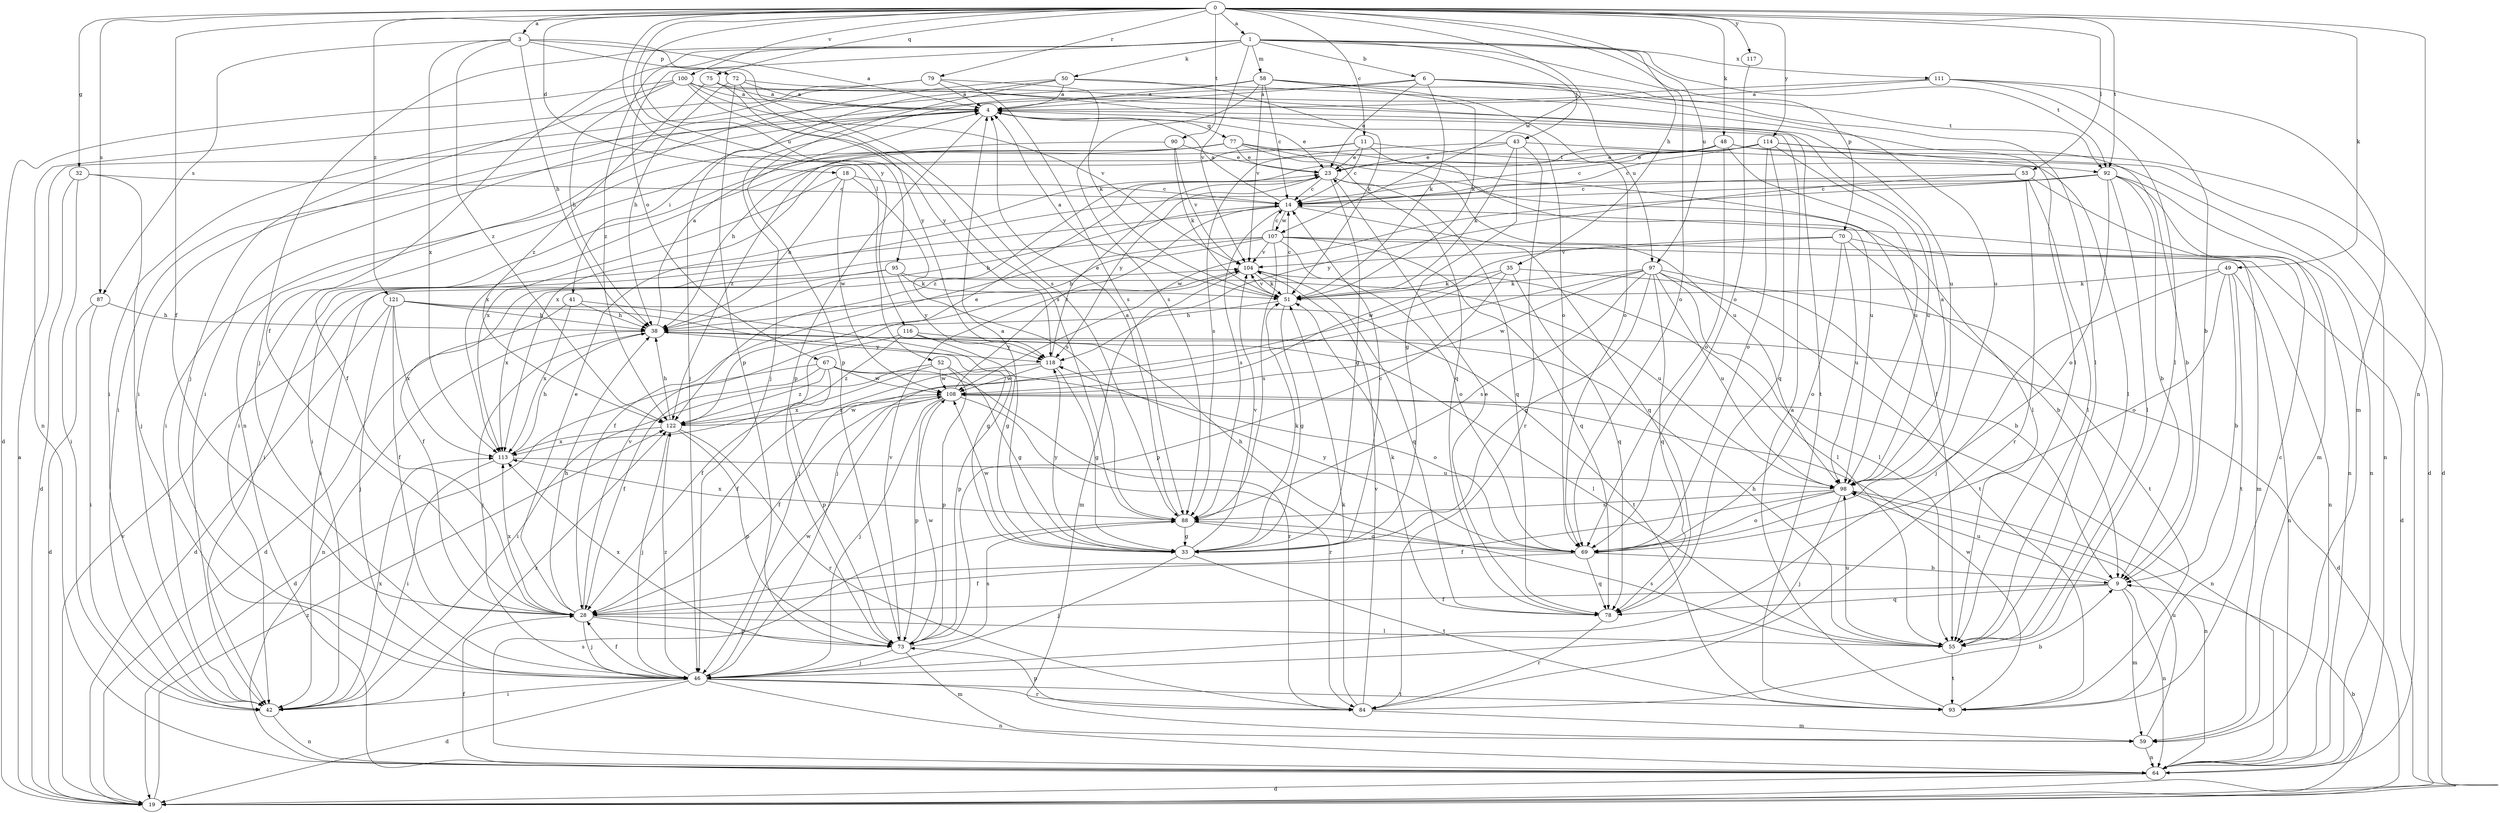 strict digraph  {
0;
1;
3;
4;
6;
9;
11;
14;
18;
19;
23;
28;
32;
33;
35;
38;
41;
42;
43;
46;
48;
49;
50;
51;
52;
53;
55;
58;
59;
64;
67;
69;
70;
72;
73;
75;
77;
78;
79;
84;
87;
88;
90;
92;
93;
95;
97;
98;
100;
104;
107;
108;
111;
113;
114;
116;
117;
118;
121;
122;
0 -> 1  [label=a];
0 -> 3  [label=a];
0 -> 11  [label=c];
0 -> 18  [label=d];
0 -> 28  [label=f];
0 -> 32  [label=g];
0 -> 35  [label=h];
0 -> 48  [label=k];
0 -> 49  [label=k];
0 -> 52  [label=l];
0 -> 53  [label=l];
0 -> 64  [label=n];
0 -> 75  [label=q];
0 -> 79  [label=r];
0 -> 87  [label=s];
0 -> 90  [label=t];
0 -> 92  [label=t];
0 -> 95  [label=u];
0 -> 97  [label=u];
0 -> 100  [label=v];
0 -> 107  [label=w];
0 -> 114  [label=y];
0 -> 116  [label=y];
0 -> 117  [label=y];
0 -> 121  [label=z];
1 -> 6  [label=b];
1 -> 28  [label=f];
1 -> 43  [label=j];
1 -> 46  [label=j];
1 -> 50  [label=k];
1 -> 58  [label=m];
1 -> 67  [label=o];
1 -> 69  [label=o];
1 -> 70  [label=p];
1 -> 92  [label=t];
1 -> 104  [label=v];
1 -> 111  [label=x];
1 -> 122  [label=z];
3 -> 4  [label=a];
3 -> 38  [label=h];
3 -> 72  [label=p];
3 -> 87  [label=s];
3 -> 88  [label=s];
3 -> 113  [label=x];
3 -> 122  [label=z];
4 -> 23  [label=e];
4 -> 41  [label=i];
4 -> 42  [label=i];
4 -> 73  [label=p];
4 -> 77  [label=q];
6 -> 4  [label=a];
6 -> 23  [label=e];
6 -> 46  [label=j];
6 -> 51  [label=k];
6 -> 55  [label=l];
6 -> 92  [label=t];
6 -> 97  [label=u];
9 -> 28  [label=f];
9 -> 59  [label=m];
9 -> 64  [label=n];
9 -> 78  [label=q];
9 -> 98  [label=u];
11 -> 14  [label=c];
11 -> 23  [label=e];
11 -> 42  [label=i];
11 -> 92  [label=t];
11 -> 98  [label=u];
11 -> 113  [label=x];
14 -> 4  [label=a];
14 -> 38  [label=h];
14 -> 42  [label=i];
14 -> 78  [label=q];
14 -> 88  [label=s];
14 -> 107  [label=w];
18 -> 14  [label=c];
18 -> 38  [label=h];
18 -> 88  [label=s];
18 -> 108  [label=w];
18 -> 113  [label=x];
19 -> 4  [label=a];
19 -> 9  [label=b];
19 -> 104  [label=v];
19 -> 122  [label=z];
23 -> 14  [label=c];
23 -> 33  [label=g];
23 -> 55  [label=l];
23 -> 78  [label=q];
23 -> 118  [label=y];
28 -> 23  [label=e];
28 -> 38  [label=h];
28 -> 46  [label=j];
28 -> 55  [label=l];
28 -> 73  [label=p];
28 -> 104  [label=v];
28 -> 113  [label=x];
32 -> 14  [label=c];
32 -> 19  [label=d];
32 -> 42  [label=i];
32 -> 46  [label=j];
33 -> 4  [label=a];
33 -> 14  [label=c];
33 -> 46  [label=j];
33 -> 51  [label=k];
33 -> 93  [label=t];
33 -> 104  [label=v];
33 -> 108  [label=w];
33 -> 118  [label=y];
35 -> 46  [label=j];
35 -> 51  [label=k];
35 -> 73  [label=p];
35 -> 78  [label=q];
35 -> 93  [label=t];
38 -> 4  [label=a];
38 -> 46  [label=j];
38 -> 55  [label=l];
38 -> 64  [label=n];
38 -> 118  [label=y];
41 -> 19  [label=d];
41 -> 33  [label=g];
41 -> 38  [label=h];
41 -> 113  [label=x];
42 -> 64  [label=n];
42 -> 113  [label=x];
42 -> 122  [label=z];
43 -> 19  [label=d];
43 -> 23  [label=e];
43 -> 33  [label=g];
43 -> 51  [label=k];
43 -> 84  [label=r];
43 -> 88  [label=s];
46 -> 19  [label=d];
46 -> 28  [label=f];
46 -> 42  [label=i];
46 -> 64  [label=n];
46 -> 84  [label=r];
46 -> 93  [label=t];
46 -> 108  [label=w];
46 -> 122  [label=z];
48 -> 14  [label=c];
48 -> 19  [label=d];
48 -> 23  [label=e];
48 -> 64  [label=n];
48 -> 69  [label=o];
48 -> 98  [label=u];
48 -> 122  [label=z];
49 -> 9  [label=b];
49 -> 46  [label=j];
49 -> 51  [label=k];
49 -> 64  [label=n];
49 -> 69  [label=o];
49 -> 93  [label=t];
50 -> 4  [label=a];
50 -> 46  [label=j];
50 -> 51  [label=k];
50 -> 55  [label=l];
50 -> 64  [label=n];
50 -> 73  [label=p];
51 -> 4  [label=a];
51 -> 14  [label=c];
51 -> 33  [label=g];
51 -> 38  [label=h];
51 -> 104  [label=v];
52 -> 33  [label=g];
52 -> 42  [label=i];
52 -> 73  [label=p];
52 -> 108  [label=w];
52 -> 113  [label=x];
53 -> 14  [label=c];
53 -> 55  [label=l];
53 -> 64  [label=n];
53 -> 84  [label=r];
53 -> 118  [label=y];
55 -> 38  [label=h];
55 -> 88  [label=s];
55 -> 93  [label=t];
55 -> 98  [label=u];
58 -> 4  [label=a];
58 -> 14  [label=c];
58 -> 42  [label=i];
58 -> 51  [label=k];
58 -> 69  [label=o];
58 -> 88  [label=s];
58 -> 98  [label=u];
58 -> 104  [label=v];
59 -> 64  [label=n];
59 -> 98  [label=u];
64 -> 19  [label=d];
64 -> 28  [label=f];
64 -> 88  [label=s];
67 -> 19  [label=d];
67 -> 28  [label=f];
67 -> 69  [label=o];
67 -> 73  [label=p];
67 -> 84  [label=r];
67 -> 108  [label=w];
67 -> 122  [label=z];
69 -> 9  [label=b];
69 -> 28  [label=f];
69 -> 38  [label=h];
69 -> 78  [label=q];
69 -> 118  [label=y];
70 -> 9  [label=b];
70 -> 59  [label=m];
70 -> 69  [label=o];
70 -> 98  [label=u];
70 -> 104  [label=v];
70 -> 108  [label=w];
72 -> 4  [label=a];
72 -> 38  [label=h];
72 -> 73  [label=p];
72 -> 88  [label=s];
72 -> 93  [label=t];
73 -> 46  [label=j];
73 -> 59  [label=m];
73 -> 88  [label=s];
73 -> 104  [label=v];
73 -> 108  [label=w];
73 -> 113  [label=x];
75 -> 4  [label=a];
75 -> 69  [label=o];
75 -> 118  [label=y];
75 -> 122  [label=z];
77 -> 23  [label=e];
77 -> 28  [label=f];
77 -> 38  [label=h];
77 -> 42  [label=i];
77 -> 55  [label=l];
77 -> 78  [label=q];
77 -> 98  [label=u];
78 -> 23  [label=e];
78 -> 51  [label=k];
78 -> 84  [label=r];
79 -> 4  [label=a];
79 -> 42  [label=i];
79 -> 51  [label=k];
79 -> 64  [label=n];
79 -> 88  [label=s];
84 -> 9  [label=b];
84 -> 51  [label=k];
84 -> 59  [label=m];
84 -> 73  [label=p];
84 -> 104  [label=v];
87 -> 19  [label=d];
87 -> 38  [label=h];
87 -> 42  [label=i];
88 -> 4  [label=a];
88 -> 33  [label=g];
88 -> 69  [label=o];
88 -> 113  [label=x];
90 -> 23  [label=e];
90 -> 51  [label=k];
90 -> 104  [label=v];
90 -> 122  [label=z];
92 -> 9  [label=b];
92 -> 14  [label=c];
92 -> 42  [label=i];
92 -> 55  [label=l];
92 -> 59  [label=m];
92 -> 64  [label=n];
92 -> 69  [label=o];
92 -> 108  [label=w];
93 -> 4  [label=a];
93 -> 14  [label=c];
93 -> 108  [label=w];
95 -> 28  [label=f];
95 -> 51  [label=k];
95 -> 98  [label=u];
95 -> 113  [label=x];
95 -> 118  [label=y];
97 -> 9  [label=b];
97 -> 33  [label=g];
97 -> 46  [label=j];
97 -> 51  [label=k];
97 -> 55  [label=l];
97 -> 78  [label=q];
97 -> 88  [label=s];
97 -> 93  [label=t];
97 -> 98  [label=u];
97 -> 108  [label=w];
98 -> 4  [label=a];
98 -> 28  [label=f];
98 -> 46  [label=j];
98 -> 64  [label=n];
98 -> 69  [label=o];
98 -> 88  [label=s];
100 -> 4  [label=a];
100 -> 19  [label=d];
100 -> 38  [label=h];
100 -> 46  [label=j];
100 -> 98  [label=u];
100 -> 104  [label=v];
100 -> 118  [label=y];
104 -> 51  [label=k];
104 -> 55  [label=l];
104 -> 59  [label=m];
104 -> 78  [label=q];
107 -> 14  [label=c];
107 -> 19  [label=d];
107 -> 28  [label=f];
107 -> 38  [label=h];
107 -> 42  [label=i];
107 -> 64  [label=n];
107 -> 69  [label=o];
107 -> 78  [label=q];
107 -> 88  [label=s];
107 -> 104  [label=v];
108 -> 14  [label=c];
108 -> 28  [label=f];
108 -> 46  [label=j];
108 -> 64  [label=n];
108 -> 73  [label=p];
108 -> 84  [label=r];
108 -> 122  [label=z];
111 -> 4  [label=a];
111 -> 9  [label=b];
111 -> 42  [label=i];
111 -> 55  [label=l];
111 -> 59  [label=m];
113 -> 38  [label=h];
113 -> 42  [label=i];
113 -> 98  [label=u];
114 -> 9  [label=b];
114 -> 14  [label=c];
114 -> 23  [label=e];
114 -> 55  [label=l];
114 -> 69  [label=o];
114 -> 78  [label=q];
114 -> 98  [label=u];
114 -> 113  [label=x];
116 -> 19  [label=d];
116 -> 28  [label=f];
116 -> 73  [label=p];
116 -> 118  [label=y];
116 -> 122  [label=z];
117 -> 69  [label=o];
118 -> 23  [label=e];
118 -> 28  [label=f];
118 -> 33  [label=g];
118 -> 108  [label=w];
121 -> 19  [label=d];
121 -> 28  [label=f];
121 -> 33  [label=g];
121 -> 38  [label=h];
121 -> 46  [label=j];
121 -> 93  [label=t];
121 -> 113  [label=x];
122 -> 23  [label=e];
122 -> 38  [label=h];
122 -> 46  [label=j];
122 -> 73  [label=p];
122 -> 84  [label=r];
122 -> 108  [label=w];
122 -> 113  [label=x];
}
